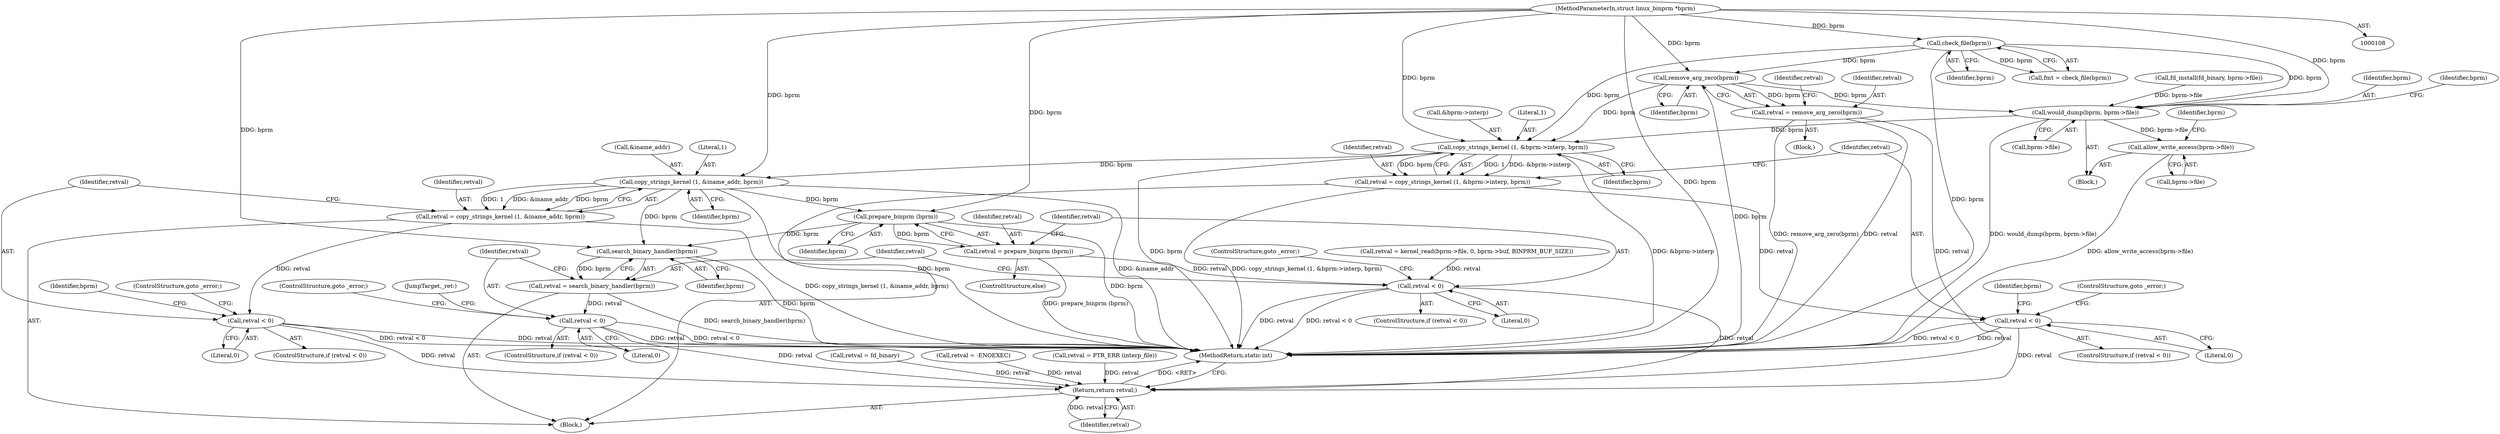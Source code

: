 digraph "0_linux_b66c5984017533316fd1951770302649baf1aa33@API" {
"1000167" [label="(Call,remove_arg_zero(bprm))"];
"1000140" [label="(Call,check_file(bprm))"];
"1000109" [label="(MethodParameterIn,struct linux_binprm *bprm)"];
"1000165" [label="(Call,retval = remove_arg_zero(bprm))"];
"1000335" [label="(Return,return retval;)"];
"1000196" [label="(Call,would_dump(bprm, bprm->file))"];
"1000201" [label="(Call,allow_write_access(bprm->file))"];
"1000237" [label="(Call,copy_strings_kernel (1, &bprm->interp, bprm))"];
"1000235" [label="(Call,retval = copy_strings_kernel (1, &bprm->interp, bprm))"];
"1000245" [label="(Call,retval < 0)"];
"1000255" [label="(Call,copy_strings_kernel (1, &iname_addr, bprm))"];
"1000253" [label="(Call,retval = copy_strings_kernel (1, &iname_addr, bprm))"];
"1000261" [label="(Call,retval < 0)"];
"1000318" [label="(Call,prepare_binprm (bprm))"];
"1000316" [label="(Call,retval = prepare_binprm (bprm))"];
"1000321" [label="(Call,retval < 0)"];
"1000327" [label="(Call,search_binary_handler(bprm))"];
"1000325" [label="(Call,retval = search_binary_handler(bprm))"];
"1000330" [label="(Call,retval < 0)"];
"1000255" [label="(Call,copy_strings_kernel (1, &iname_addr, bprm))"];
"1000330" [label="(Call,retval < 0)"];
"1000267" [label="(Identifier,bprm)"];
"1000336" [label="(Identifier,retval)"];
"1000239" [label="(Call,&bprm->interp)"];
"1000254" [label="(Identifier,retval)"];
"1000321" [label="(Call,retval < 0)"];
"1000329" [label="(ControlStructure,if (retval < 0))"];
"1000168" [label="(Identifier,bprm)"];
"1000141" [label="(Identifier,bprm)"];
"1000263" [label="(Literal,0)"];
"1000324" [label="(ControlStructure,goto _error;)"];
"1000203" [label="(Identifier,bprm)"];
"1000320" [label="(ControlStructure,if (retval < 0))"];
"1000264" [label="(ControlStructure,goto _error;)"];
"1000166" [label="(Identifier,retval)"];
"1000253" [label="(Call,retval = copy_strings_kernel (1, &iname_addr, bprm))"];
"1000247" [label="(Literal,0)"];
"1000333" [label="(ControlStructure,goto _error;)"];
"1000164" [label="(Block,)"];
"1000257" [label="(Call,&iname_addr)"];
"1000198" [label="(Call,bprm->file)"];
"1000140" [label="(Call,check_file(bprm))"];
"1000335" [label="(Return,return retval;)"];
"1000110" [label="(Block,)"];
"1000261" [label="(Call,retval < 0)"];
"1000187" [label="(Call,retval = fd_binary)"];
"1000191" [label="(Call,fd_install(fd_binary, bprm->file))"];
"1000251" [label="(Identifier,bprm)"];
"1000327" [label="(Call,search_binary_handler(bprm))"];
"1000256" [label="(Literal,1)"];
"1000138" [label="(Call,fmt = check_file(bprm))"];
"1000315" [label="(ControlStructure,else)"];
"1000127" [label="(Call,retval = -ENOEXEC)"];
"1000178" [label="(Block,)"];
"1000197" [label="(Identifier,bprm)"];
"1000248" [label="(ControlStructure,goto _error;)"];
"1000259" [label="(Identifier,bprm)"];
"1000201" [label="(Call,allow_write_access(bprm->file))"];
"1000236" [label="(Identifier,retval)"];
"1000328" [label="(Identifier,bprm)"];
"1000318" [label="(Call,prepare_binprm (bprm))"];
"1000244" [label="(ControlStructure,if (retval < 0))"];
"1000170" [label="(Identifier,retval)"];
"1000235" [label="(Call,retval = copy_strings_kernel (1, &bprm->interp, bprm))"];
"1000332" [label="(Literal,0)"];
"1000260" [label="(ControlStructure,if (retval < 0))"];
"1000245" [label="(Call,retval < 0)"];
"1000323" [label="(Literal,0)"];
"1000326" [label="(Identifier,retval)"];
"1000237" [label="(Call,copy_strings_kernel (1, &bprm->interp, bprm))"];
"1000196" [label="(Call,would_dump(bprm, bprm->file))"];
"1000319" [label="(Identifier,bprm)"];
"1000331" [label="(Identifier,retval)"];
"1000238" [label="(Literal,1)"];
"1000109" [label="(MethodParameterIn,struct linux_binprm *bprm)"];
"1000243" [label="(Identifier,bprm)"];
"1000304" [label="(Call,retval = kernel_read(bprm->file, 0, bprm->buf, BINPRM_BUF_SIZE))"];
"1000325" [label="(Call,retval = search_binary_handler(bprm))"];
"1000317" [label="(Identifier,retval)"];
"1000334" [label="(JumpTarget,_ret:)"];
"1000355" [label="(MethodReturn,static int)"];
"1000278" [label="(Call,retval = PTR_ERR (interp_file))"];
"1000246" [label="(Identifier,retval)"];
"1000262" [label="(Identifier,retval)"];
"1000322" [label="(Identifier,retval)"];
"1000202" [label="(Call,bprm->file)"];
"1000316" [label="(Call,retval = prepare_binprm (bprm))"];
"1000167" [label="(Call,remove_arg_zero(bprm))"];
"1000207" [label="(Identifier,bprm)"];
"1000165" [label="(Call,retval = remove_arg_zero(bprm))"];
"1000167" -> "1000165"  [label="AST: "];
"1000167" -> "1000168"  [label="CFG: "];
"1000168" -> "1000167"  [label="AST: "];
"1000165" -> "1000167"  [label="CFG: "];
"1000167" -> "1000355"  [label="DDG: bprm"];
"1000167" -> "1000165"  [label="DDG: bprm"];
"1000140" -> "1000167"  [label="DDG: bprm"];
"1000109" -> "1000167"  [label="DDG: bprm"];
"1000167" -> "1000196"  [label="DDG: bprm"];
"1000167" -> "1000237"  [label="DDG: bprm"];
"1000140" -> "1000138"  [label="AST: "];
"1000140" -> "1000141"  [label="CFG: "];
"1000141" -> "1000140"  [label="AST: "];
"1000138" -> "1000140"  [label="CFG: "];
"1000140" -> "1000355"  [label="DDG: bprm"];
"1000140" -> "1000138"  [label="DDG: bprm"];
"1000109" -> "1000140"  [label="DDG: bprm"];
"1000140" -> "1000196"  [label="DDG: bprm"];
"1000140" -> "1000237"  [label="DDG: bprm"];
"1000109" -> "1000108"  [label="AST: "];
"1000109" -> "1000355"  [label="DDG: bprm"];
"1000109" -> "1000196"  [label="DDG: bprm"];
"1000109" -> "1000237"  [label="DDG: bprm"];
"1000109" -> "1000255"  [label="DDG: bprm"];
"1000109" -> "1000318"  [label="DDG: bprm"];
"1000109" -> "1000327"  [label="DDG: bprm"];
"1000165" -> "1000164"  [label="AST: "];
"1000166" -> "1000165"  [label="AST: "];
"1000170" -> "1000165"  [label="CFG: "];
"1000165" -> "1000355"  [label="DDG: retval"];
"1000165" -> "1000355"  [label="DDG: remove_arg_zero(bprm)"];
"1000165" -> "1000335"  [label="DDG: retval"];
"1000335" -> "1000110"  [label="AST: "];
"1000335" -> "1000336"  [label="CFG: "];
"1000336" -> "1000335"  [label="AST: "];
"1000355" -> "1000335"  [label="CFG: "];
"1000335" -> "1000355"  [label="DDG: <RET>"];
"1000336" -> "1000335"  [label="DDG: retval"];
"1000187" -> "1000335"  [label="DDG: retval"];
"1000330" -> "1000335"  [label="DDG: retval"];
"1000261" -> "1000335"  [label="DDG: retval"];
"1000321" -> "1000335"  [label="DDG: retval"];
"1000127" -> "1000335"  [label="DDG: retval"];
"1000245" -> "1000335"  [label="DDG: retval"];
"1000278" -> "1000335"  [label="DDG: retval"];
"1000196" -> "1000178"  [label="AST: "];
"1000196" -> "1000198"  [label="CFG: "];
"1000197" -> "1000196"  [label="AST: "];
"1000198" -> "1000196"  [label="AST: "];
"1000203" -> "1000196"  [label="CFG: "];
"1000196" -> "1000355"  [label="DDG: would_dump(bprm, bprm->file)"];
"1000191" -> "1000196"  [label="DDG: bprm->file"];
"1000196" -> "1000201"  [label="DDG: bprm->file"];
"1000196" -> "1000237"  [label="DDG: bprm"];
"1000201" -> "1000178"  [label="AST: "];
"1000201" -> "1000202"  [label="CFG: "];
"1000202" -> "1000201"  [label="AST: "];
"1000207" -> "1000201"  [label="CFG: "];
"1000201" -> "1000355"  [label="DDG: allow_write_access(bprm->file)"];
"1000237" -> "1000235"  [label="AST: "];
"1000237" -> "1000243"  [label="CFG: "];
"1000238" -> "1000237"  [label="AST: "];
"1000239" -> "1000237"  [label="AST: "];
"1000243" -> "1000237"  [label="AST: "];
"1000235" -> "1000237"  [label="CFG: "];
"1000237" -> "1000355"  [label="DDG: &bprm->interp"];
"1000237" -> "1000355"  [label="DDG: bprm"];
"1000237" -> "1000235"  [label="DDG: 1"];
"1000237" -> "1000235"  [label="DDG: &bprm->interp"];
"1000237" -> "1000235"  [label="DDG: bprm"];
"1000237" -> "1000255"  [label="DDG: bprm"];
"1000235" -> "1000110"  [label="AST: "];
"1000236" -> "1000235"  [label="AST: "];
"1000246" -> "1000235"  [label="CFG: "];
"1000235" -> "1000355"  [label="DDG: copy_strings_kernel (1, &bprm->interp, bprm)"];
"1000235" -> "1000245"  [label="DDG: retval"];
"1000245" -> "1000244"  [label="AST: "];
"1000245" -> "1000247"  [label="CFG: "];
"1000246" -> "1000245"  [label="AST: "];
"1000247" -> "1000245"  [label="AST: "];
"1000248" -> "1000245"  [label="CFG: "];
"1000251" -> "1000245"  [label="CFG: "];
"1000245" -> "1000355"  [label="DDG: retval < 0"];
"1000245" -> "1000355"  [label="DDG: retval"];
"1000255" -> "1000253"  [label="AST: "];
"1000255" -> "1000259"  [label="CFG: "];
"1000256" -> "1000255"  [label="AST: "];
"1000257" -> "1000255"  [label="AST: "];
"1000259" -> "1000255"  [label="AST: "];
"1000253" -> "1000255"  [label="CFG: "];
"1000255" -> "1000355"  [label="DDG: bprm"];
"1000255" -> "1000355"  [label="DDG: &iname_addr"];
"1000255" -> "1000253"  [label="DDG: 1"];
"1000255" -> "1000253"  [label="DDG: &iname_addr"];
"1000255" -> "1000253"  [label="DDG: bprm"];
"1000255" -> "1000318"  [label="DDG: bprm"];
"1000255" -> "1000327"  [label="DDG: bprm"];
"1000253" -> "1000110"  [label="AST: "];
"1000254" -> "1000253"  [label="AST: "];
"1000262" -> "1000253"  [label="CFG: "];
"1000253" -> "1000355"  [label="DDG: copy_strings_kernel (1, &iname_addr, bprm)"];
"1000253" -> "1000261"  [label="DDG: retval"];
"1000261" -> "1000260"  [label="AST: "];
"1000261" -> "1000263"  [label="CFG: "];
"1000262" -> "1000261"  [label="AST: "];
"1000263" -> "1000261"  [label="AST: "];
"1000264" -> "1000261"  [label="CFG: "];
"1000267" -> "1000261"  [label="CFG: "];
"1000261" -> "1000355"  [label="DDG: retval"];
"1000261" -> "1000355"  [label="DDG: retval < 0"];
"1000318" -> "1000316"  [label="AST: "];
"1000318" -> "1000319"  [label="CFG: "];
"1000319" -> "1000318"  [label="AST: "];
"1000316" -> "1000318"  [label="CFG: "];
"1000318" -> "1000355"  [label="DDG: bprm"];
"1000318" -> "1000316"  [label="DDG: bprm"];
"1000318" -> "1000327"  [label="DDG: bprm"];
"1000316" -> "1000315"  [label="AST: "];
"1000317" -> "1000316"  [label="AST: "];
"1000322" -> "1000316"  [label="CFG: "];
"1000316" -> "1000355"  [label="DDG: prepare_binprm (bprm)"];
"1000316" -> "1000321"  [label="DDG: retval"];
"1000321" -> "1000320"  [label="AST: "];
"1000321" -> "1000323"  [label="CFG: "];
"1000322" -> "1000321"  [label="AST: "];
"1000323" -> "1000321"  [label="AST: "];
"1000324" -> "1000321"  [label="CFG: "];
"1000326" -> "1000321"  [label="CFG: "];
"1000321" -> "1000355"  [label="DDG: retval"];
"1000321" -> "1000355"  [label="DDG: retval < 0"];
"1000304" -> "1000321"  [label="DDG: retval"];
"1000327" -> "1000325"  [label="AST: "];
"1000327" -> "1000328"  [label="CFG: "];
"1000328" -> "1000327"  [label="AST: "];
"1000325" -> "1000327"  [label="CFG: "];
"1000327" -> "1000355"  [label="DDG: bprm"];
"1000327" -> "1000325"  [label="DDG: bprm"];
"1000325" -> "1000110"  [label="AST: "];
"1000326" -> "1000325"  [label="AST: "];
"1000331" -> "1000325"  [label="CFG: "];
"1000325" -> "1000355"  [label="DDG: search_binary_handler(bprm)"];
"1000325" -> "1000330"  [label="DDG: retval"];
"1000330" -> "1000329"  [label="AST: "];
"1000330" -> "1000332"  [label="CFG: "];
"1000331" -> "1000330"  [label="AST: "];
"1000332" -> "1000330"  [label="AST: "];
"1000333" -> "1000330"  [label="CFG: "];
"1000334" -> "1000330"  [label="CFG: "];
"1000330" -> "1000355"  [label="DDG: retval"];
"1000330" -> "1000355"  [label="DDG: retval < 0"];
}
